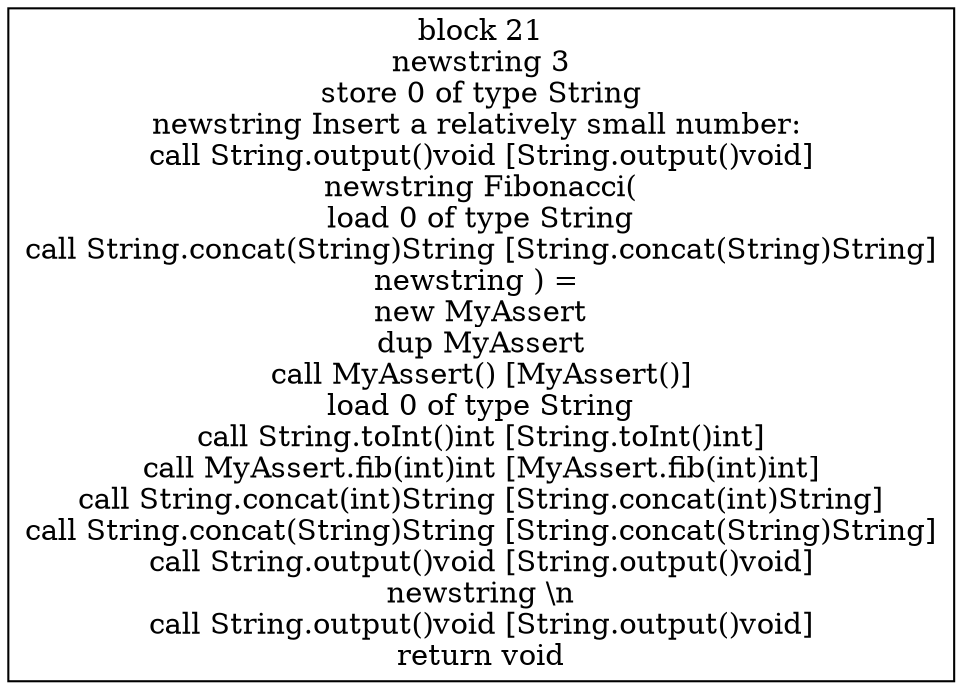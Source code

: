 digraph "MyAssert.main()void" {
size = "11,7.5";
codeblock_21 [ shape = box, label = "block 21\nnewstring 3\nstore 0 of type String\nnewstring Insert a relatively small number: \ncall String.output()void [String.output()void]\nnewstring Fibonacci(\nload 0 of type String\ncall String.concat(String)String [String.concat(String)String]\nnewstring ) = \nnew MyAssert\ndup MyAssert\ncall MyAssert() [MyAssert()]\nload 0 of type String\ncall String.toInt()int [String.toInt()int]\ncall MyAssert.fib(int)int [MyAssert.fib(int)int]\ncall String.concat(int)String [String.concat(int)String]\ncall String.concat(String)String [String.concat(String)String]\ncall String.output()void [String.output()void]\nnewstring \\n\ncall String.output()void [String.output()void]\nreturn void"];
}